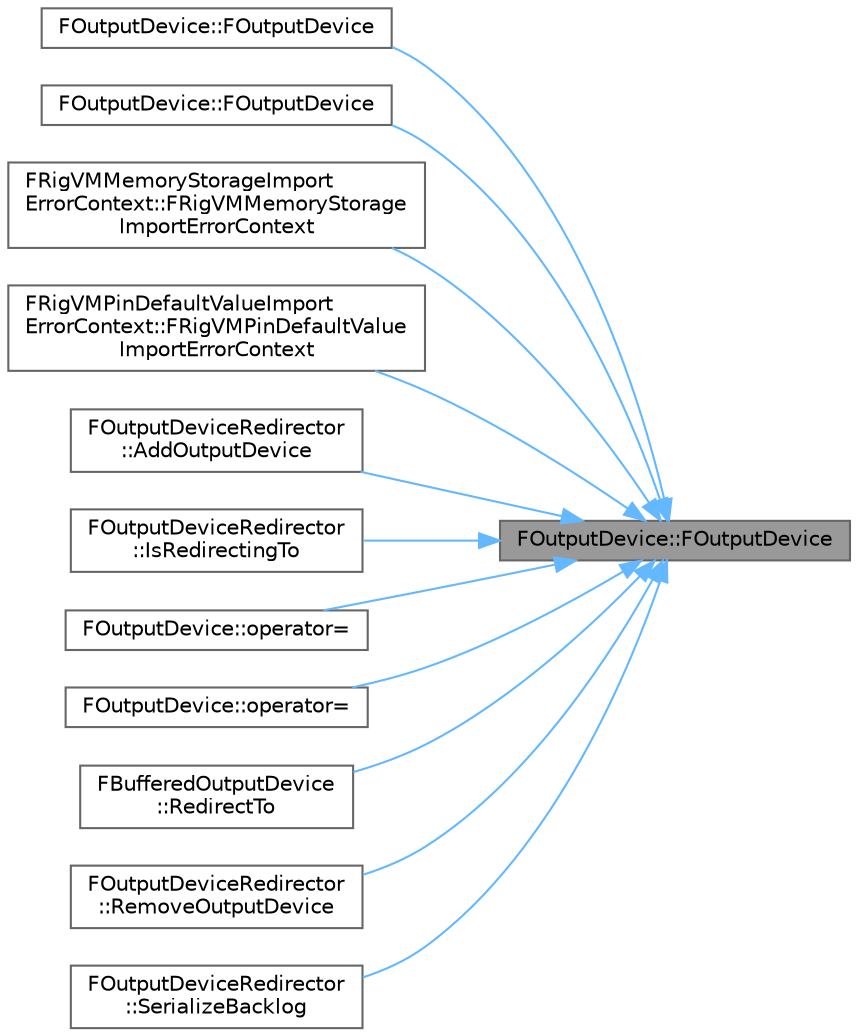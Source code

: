 digraph "FOutputDevice::FOutputDevice"
{
 // INTERACTIVE_SVG=YES
 // LATEX_PDF_SIZE
  bgcolor="transparent";
  edge [fontname=Helvetica,fontsize=10,labelfontname=Helvetica,labelfontsize=10];
  node [fontname=Helvetica,fontsize=10,shape=box,height=0.2,width=0.4];
  rankdir="RL";
  Node1 [id="Node000001",label="FOutputDevice::FOutputDevice",height=0.2,width=0.4,color="gray40", fillcolor="grey60", style="filled", fontcolor="black",tooltip=" "];
  Node1 -> Node2 [id="edge1_Node000001_Node000002",dir="back",color="steelblue1",style="solid",tooltip=" "];
  Node2 [id="Node000002",label="FOutputDevice::FOutputDevice",height=0.2,width=0.4,color="grey40", fillcolor="white", style="filled",URL="$d6/dfe/classFOutputDevice.html#a5863fc9d6764cc57fce227d11aaf5773",tooltip=" "];
  Node1 -> Node3 [id="edge2_Node000001_Node000003",dir="back",color="steelblue1",style="solid",tooltip=" "];
  Node3 [id="Node000003",label="FOutputDevice::FOutputDevice",height=0.2,width=0.4,color="grey40", fillcolor="white", style="filled",URL="$d6/dfe/classFOutputDevice.html#a34214f58d140b2825b993a122f29493f",tooltip=" "];
  Node1 -> Node4 [id="edge3_Node000001_Node000004",dir="back",color="steelblue1",style="solid",tooltip=" "];
  Node4 [id="Node000004",label="FRigVMMemoryStorageImport\lErrorContext::FRigVMMemoryStorage\lImportErrorContext",height=0.2,width=0.4,color="grey40", fillcolor="white", style="filled",URL="$df/d51/classFRigVMMemoryStorageImportErrorContext.html#afb8f163e2a88688a18493f665d17fc37",tooltip=" "];
  Node1 -> Node5 [id="edge4_Node000001_Node000005",dir="back",color="steelblue1",style="solid",tooltip=" "];
  Node5 [id="Node000005",label="FRigVMPinDefaultValueImport\lErrorContext::FRigVMPinDefaultValue\lImportErrorContext",height=0.2,width=0.4,color="grey40", fillcolor="white", style="filled",URL="$d8/d75/classFRigVMPinDefaultValueImportErrorContext.html#ad86f230bc78ae178775ee8ded0324a77",tooltip=" "];
  Node1 -> Node6 [id="edge5_Node000001_Node000006",dir="back",color="steelblue1",style="solid",tooltip=" "];
  Node6 [id="Node000006",label="FOutputDeviceRedirector\l::AddOutputDevice",height=0.2,width=0.4,color="grey40", fillcolor="white", style="filled",URL="$db/d24/classFOutputDeviceRedirector.html#a648eaf3ad7362ec4adc61ff82ab3d869",tooltip="Adds an output device to the chain of redirections."];
  Node1 -> Node7 [id="edge6_Node000001_Node000007",dir="back",color="steelblue1",style="solid",tooltip=" "];
  Node7 [id="Node000007",label="FOutputDeviceRedirector\l::IsRedirectingTo",height=0.2,width=0.4,color="grey40", fillcolor="white", style="filled",URL="$db/d24/classFOutputDeviceRedirector.html#ab8ceb62f78f9d003f45c48249330757e",tooltip="Returns whether an output device is in the list of redirections."];
  Node1 -> Node8 [id="edge7_Node000001_Node000008",dir="back",color="steelblue1",style="solid",tooltip=" "];
  Node8 [id="Node000008",label="FOutputDevice::operator=",height=0.2,width=0.4,color="grey40", fillcolor="white", style="filled",URL="$d6/dfe/classFOutputDevice.html#af0c177e6ab568c8bc34ad7962f8cb728",tooltip=" "];
  Node1 -> Node9 [id="edge8_Node000001_Node000009",dir="back",color="steelblue1",style="solid",tooltip=" "];
  Node9 [id="Node000009",label="FOutputDevice::operator=",height=0.2,width=0.4,color="grey40", fillcolor="white", style="filled",URL="$d6/dfe/classFOutputDevice.html#ae1fff12de92da8cbda2f312e77367df2",tooltip=" "];
  Node1 -> Node10 [id="edge9_Node000001_Node000010",dir="back",color="steelblue1",style="solid",tooltip=" "];
  Node10 [id="Node000010",label="FBufferedOutputDevice\l::RedirectTo",height=0.2,width=0.4,color="grey40", fillcolor="white", style="filled",URL="$d6/ddf/classFBufferedOutputDevice.html#a7e339813d4ccaf67fceed819f082d47c",tooltip="Pushes buffered lines into the specified output device."];
  Node1 -> Node11 [id="edge10_Node000001_Node000011",dir="back",color="steelblue1",style="solid",tooltip=" "];
  Node11 [id="Node000011",label="FOutputDeviceRedirector\l::RemoveOutputDevice",height=0.2,width=0.4,color="grey40", fillcolor="white", style="filled",URL="$db/d24/classFOutputDeviceRedirector.html#a7618071fe0b848906e5fc828e73a523b",tooltip="Removes an output device from the chain of redirections."];
  Node1 -> Node12 [id="edge11_Node000001_Node000012",dir="back",color="steelblue1",style="solid",tooltip=" "];
  Node12 [id="Node000012",label="FOutputDeviceRedirector\l::SerializeBacklog",height=0.2,width=0.4,color="grey40", fillcolor="white", style="filled",URL="$db/d24/classFOutputDeviceRedirector.html#ac9fa32e54a0b523b52985ba2687a7ce3",tooltip="Serializes the current backlog to the specified output device."];
}
